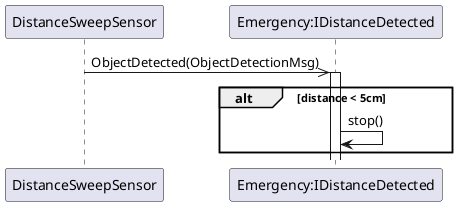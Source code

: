 @startuml Component Trace


participant sensor as "DistanceSweepSensor"
participant emergency as "Emergency:IDistanceDetected"

sensor ->> emergency : ObjectDetected(ObjectDetectionMsg)
activate emergency

alt distance < 5cm
    emergency -> emergency : stop()
    
end


@enduml